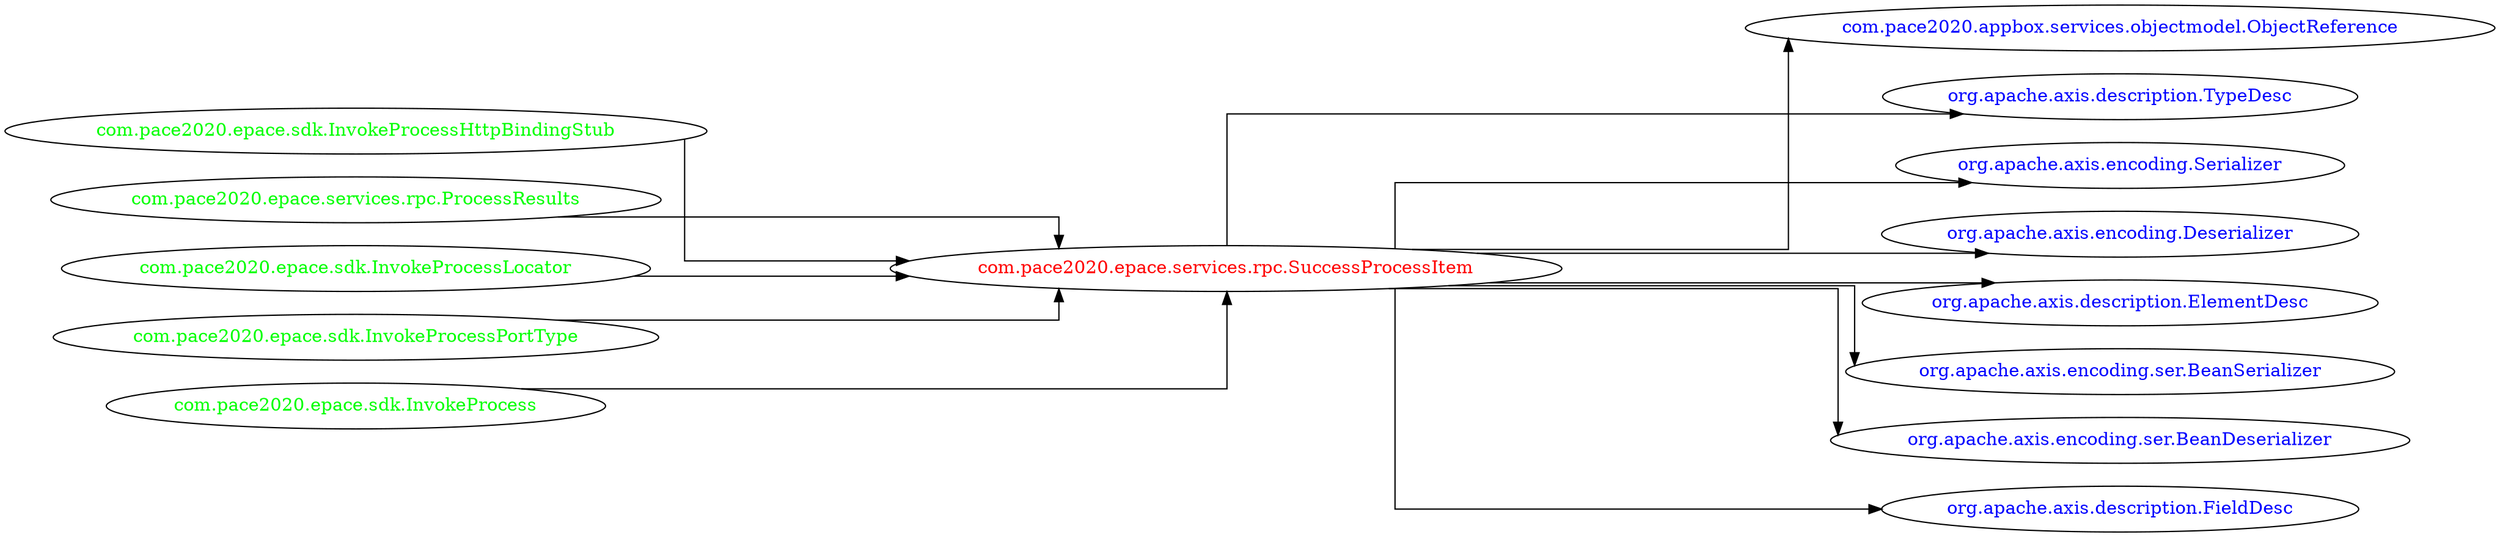 digraph dependencyGraph {
 concentrate=true;
 ranksep="2.0";
 rankdir="LR"; 
 splines="ortho";
"com.pace2020.epace.services.rpc.SuccessProcessItem" [fontcolor="red"];
"com.pace2020.appbox.services.objectmodel.ObjectReference" [ fontcolor="blue" ];
"com.pace2020.epace.services.rpc.SuccessProcessItem"->"com.pace2020.appbox.services.objectmodel.ObjectReference";
"org.apache.axis.description.TypeDesc" [ fontcolor="blue" ];
"com.pace2020.epace.services.rpc.SuccessProcessItem"->"org.apache.axis.description.TypeDesc";
"org.apache.axis.encoding.Serializer" [ fontcolor="blue" ];
"com.pace2020.epace.services.rpc.SuccessProcessItem"->"org.apache.axis.encoding.Serializer";
"org.apache.axis.encoding.Deserializer" [ fontcolor="blue" ];
"com.pace2020.epace.services.rpc.SuccessProcessItem"->"org.apache.axis.encoding.Deserializer";
"org.apache.axis.description.ElementDesc" [ fontcolor="blue" ];
"com.pace2020.epace.services.rpc.SuccessProcessItem"->"org.apache.axis.description.ElementDesc";
"org.apache.axis.encoding.ser.BeanSerializer" [ fontcolor="blue" ];
"com.pace2020.epace.services.rpc.SuccessProcessItem"->"org.apache.axis.encoding.ser.BeanSerializer";
"org.apache.axis.encoding.ser.BeanDeserializer" [ fontcolor="blue" ];
"com.pace2020.epace.services.rpc.SuccessProcessItem"->"org.apache.axis.encoding.ser.BeanDeserializer";
"org.apache.axis.description.FieldDesc" [ fontcolor="blue" ];
"com.pace2020.epace.services.rpc.SuccessProcessItem"->"org.apache.axis.description.FieldDesc";
"com.pace2020.epace.sdk.InvokeProcessHttpBindingStub" [ fontcolor="green" ];
"com.pace2020.epace.sdk.InvokeProcessHttpBindingStub"->"com.pace2020.epace.services.rpc.SuccessProcessItem";
"com.pace2020.epace.services.rpc.ProcessResults" [ fontcolor="green" ];
"com.pace2020.epace.services.rpc.ProcessResults"->"com.pace2020.epace.services.rpc.SuccessProcessItem";
"com.pace2020.epace.sdk.InvokeProcessLocator" [ fontcolor="green" ];
"com.pace2020.epace.sdk.InvokeProcessLocator"->"com.pace2020.epace.services.rpc.SuccessProcessItem";
"com.pace2020.epace.sdk.InvokeProcessPortType" [ fontcolor="green" ];
"com.pace2020.epace.sdk.InvokeProcessPortType"->"com.pace2020.epace.services.rpc.SuccessProcessItem";
"com.pace2020.epace.sdk.InvokeProcess" [ fontcolor="green" ];
"com.pace2020.epace.sdk.InvokeProcess"->"com.pace2020.epace.services.rpc.SuccessProcessItem";
}